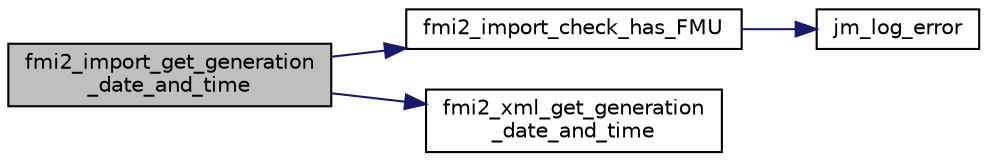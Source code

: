 digraph "fmi2_import_get_generation_date_and_time"
{
  edge [fontname="Helvetica",fontsize="10",labelfontname="Helvetica",labelfontsize="10"];
  node [fontname="Helvetica",fontsize="10",shape=record];
  rankdir="LR";
  Node82 [label="fmi2_import_get_generation\l_date_and_time",height=0.2,width=0.4,color="black", fillcolor="grey75", style="filled", fontcolor="black"];
  Node82 -> Node83 [color="midnightblue",fontsize="10",style="solid",fontname="Helvetica"];
  Node83 [label="fmi2_import_check_has_FMU",height=0.2,width=0.4,color="black", fillcolor="white", style="filled",URL="$d3/df2/fmi2__import_8c.html#a8081f28cd4f12875a98a03a4172dafe4"];
  Node83 -> Node84 [color="midnightblue",fontsize="10",style="solid",fontname="Helvetica"];
  Node84 [label="jm_log_error",height=0.2,width=0.4,color="black", fillcolor="white", style="filled",URL="$d6/dac/group__jm__callbacks.html#gada5096ac90f8adc61a90b76597c4ae05",tooltip="Send a error message to the logger function. See jm_log() for details. "];
  Node82 -> Node85 [color="midnightblue",fontsize="10",style="solid",fontname="Helvetica"];
  Node85 [label="fmi2_xml_get_generation\l_date_and_time",height=0.2,width=0.4,color="black", fillcolor="white", style="filled",URL="$de/d1e/group__fmi2__xml__gen.html#ga8f66041d490a91c673301c552e94d3ce"];
}
